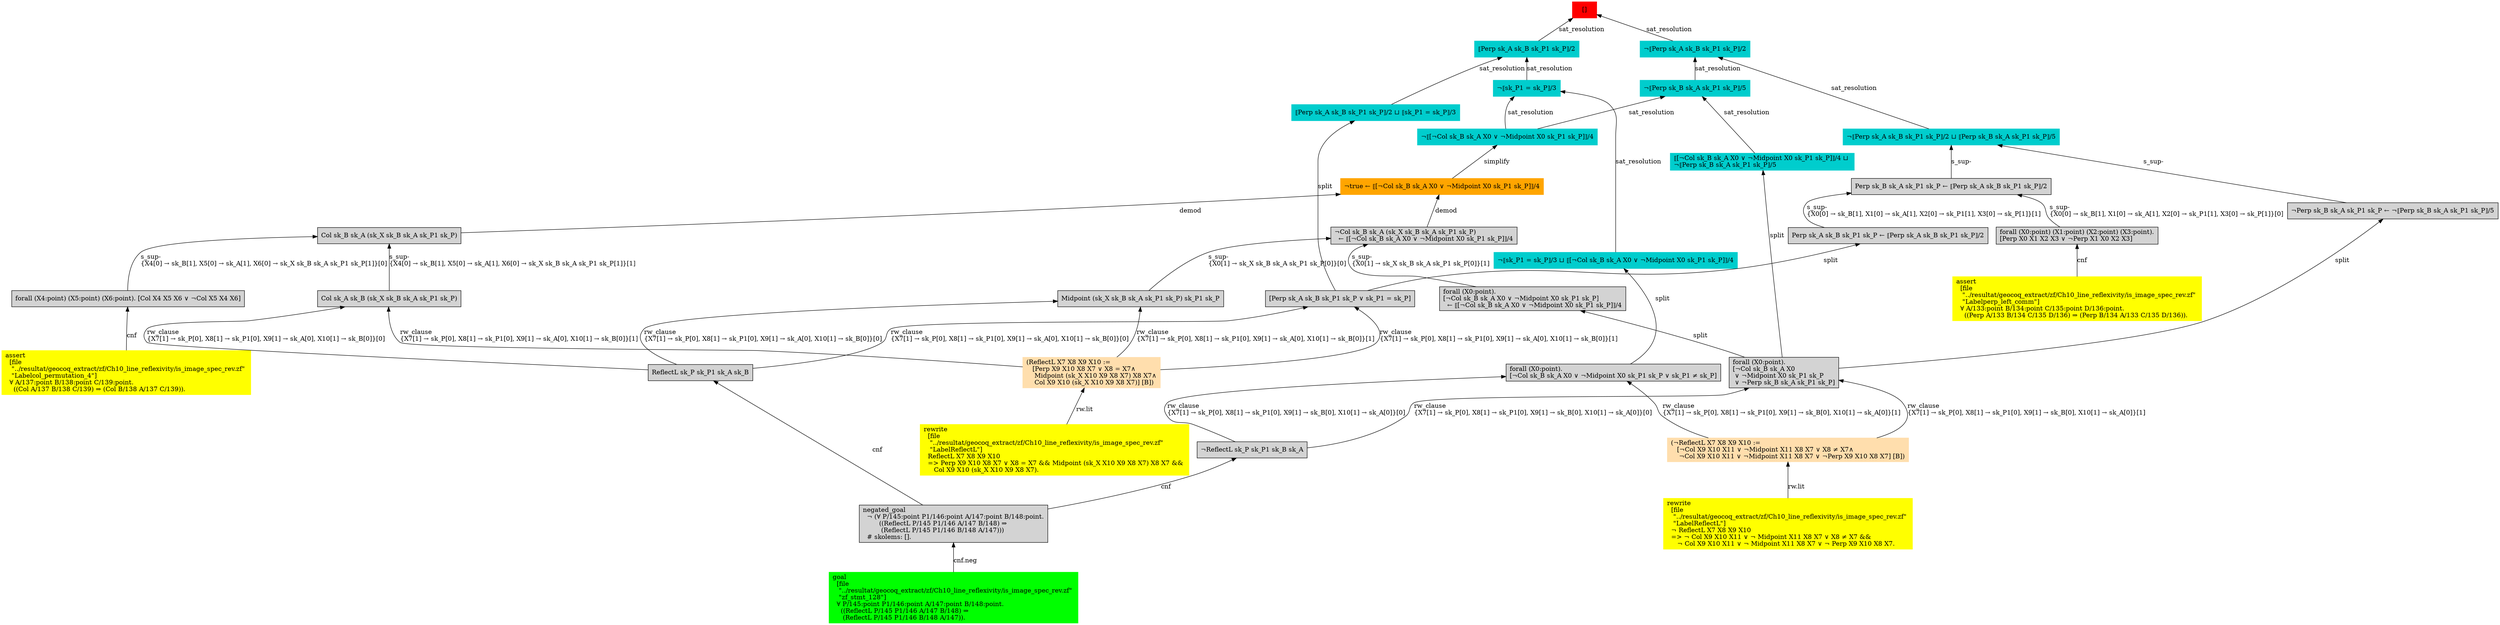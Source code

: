 digraph "unsat_graph" {
  vertex_0 [color=red, label="[]", shape=box, style=filled];
  vertex_0 -> vertex_1 [label="sat_resolution", dir="back"];
  vertex_1 [color=cyan3, shape=box, label="⟦Perp sk_A sk_B sk_P1 sk_P⟧/2\l", style=filled];
  vertex_1 -> vertex_2 [label="sat_resolution", dir="back"];
  vertex_2 [color=cyan3, shape=box, label="¬⟦sk_P1 = sk_P⟧/3\l", style=filled];
  vertex_2 -> vertex_3 [label="sat_resolution", dir="back"];
  vertex_3 [color=cyan3, shape=box, label="¬⟦[¬Col sk_B sk_A X0 ∨ ¬Midpoint X0 sk_P1 sk_P]⟧/4\l", style=filled];
  vertex_3 -> vertex_4 [label="simplify", dir="back"];
  vertex_4 [color=orange, shape=box, label="¬true ← ⟦[¬Col sk_B sk_A X0 ∨ ¬Midpoint X0 sk_P1 sk_P]⟧/4\l", style=filled];
  vertex_4 -> vertex_5 [label="demod", dir="back"];
  vertex_5 [shape=box, label="Col sk_B sk_A (sk_X sk_B sk_A sk_P1 sk_P)\l", style=filled];
  vertex_5 -> vertex_6 [label="s_sup-\l\{X4[0] → sk_B[1], X5[0] → sk_A[1], X6[0] → sk_X sk_B sk_A sk_P1 sk_P[1]\}[0]\l", dir="back"];
  vertex_6 [shape=box, label="forall (X4:point) (X5:point) (X6:point). [Col X4 X5 X6 ∨ ¬Col X5 X4 X6]\l", style=filled];
  vertex_6 -> vertex_7 [label="cnf", dir="back"];
  vertex_7 [color=yellow, shape=box, label="assert\l  [file\l   \"../resultat/geocoq_extract/zf/Ch10_line_reflexivity/is_image_spec_rev.zf\" \l   \"Labelcol_permutation_4\"]\l  ∀ A/137:point B/138:point C/139:point.\l    ((Col A/137 B/138 C/139) ⇒ (Col B/138 A/137 C/139)).\l", style=filled];
  vertex_5 -> vertex_8 [label="s_sup-\l\{X4[0] → sk_B[1], X5[0] → sk_A[1], X6[0] → sk_X sk_B sk_A sk_P1 sk_P[1]\}[1]\l", dir="back"];
  vertex_8 [shape=box, label="Col sk_A sk_B (sk_X sk_B sk_A sk_P1 sk_P)\l", style=filled];
  vertex_8 -> vertex_9 [label="rw_clause\l\{X7[1] → sk_P[0], X8[1] → sk_P1[0], X9[1] → sk_A[0], X10[1] → sk_B[0]\}[1]\l", dir="back"];
  vertex_9 [color=navajowhite, shape=box, label="(ReflectL X7 X8 X9 X10 :=\l   [Perp X9 X10 X8 X7 ∨ X8 = X7∧\l    Midpoint (sk_X X10 X9 X8 X7) X8 X7∧\l    Col X9 X10 (sk_X X10 X9 X8 X7)] [B])\l", style=filled];
  vertex_9 -> vertex_10 [label="rw.lit", dir="back"];
  vertex_10 [color=yellow, shape=box, label="rewrite\l  [file\l   \"../resultat/geocoq_extract/zf/Ch10_line_reflexivity/is_image_spec_rev.zf\" \l   \"LabelReflectL\"]\l  ReflectL X7 X8 X9 X10\l  =\> Perp X9 X10 X8 X7 ∨ X8 = X7 && Midpoint (sk_X X10 X9 X8 X7) X8 X7 && \l     Col X9 X10 (sk_X X10 X9 X8 X7).\l", style=filled];
  vertex_8 -> vertex_11 [label="rw_clause\l\{X7[1] → sk_P[0], X8[1] → sk_P1[0], X9[1] → sk_A[0], X10[1] → sk_B[0]\}[0]\l", dir="back"];
  vertex_11 [shape=box, label="ReflectL sk_P sk_P1 sk_A sk_B\l", style=filled];
  vertex_11 -> vertex_12 [label="cnf", dir="back"];
  vertex_12 [shape=box, label="negated_goal\l  ¬ (∀ P/145:point P1/146:point A/147:point B/148:point.\l        ((ReflectL P/145 P1/146 A/147 B/148) ⇒\l         (ReflectL P/145 P1/146 B/148 A/147)))\l  # skolems: [].\l", style=filled];
  vertex_12 -> vertex_13 [label="cnf.neg", dir="back"];
  vertex_13 [color=green, shape=box, label="goal\l  [file\l   \"../resultat/geocoq_extract/zf/Ch10_line_reflexivity/is_image_spec_rev.zf\" \l   \"zf_stmt_128\"]\l  ∀ P/145:point P1/146:point A/147:point B/148:point.\l    ((ReflectL P/145 P1/146 A/147 B/148) ⇒\l     (ReflectL P/145 P1/146 B/148 A/147)).\l", style=filled];
  vertex_4 -> vertex_14 [label="demod", dir="back"];
  vertex_14 [shape=box, label="¬Col sk_B sk_A (sk_X sk_B sk_A sk_P1 sk_P)\l  ← ⟦[¬Col sk_B sk_A X0 ∨ ¬Midpoint X0 sk_P1 sk_P]⟧/4\l", style=filled];
  vertex_14 -> vertex_15 [label="s_sup-\l\{X0[1] → sk_X sk_B sk_A sk_P1 sk_P[0]\}[1]\l", dir="back"];
  vertex_15 [shape=box, label="forall (X0:point).\l[¬Col sk_B sk_A X0 ∨ ¬Midpoint X0 sk_P1 sk_P]\l  ← ⟦[¬Col sk_B sk_A X0 ∨ ¬Midpoint X0 sk_P1 sk_P]⟧/4\l", style=filled];
  vertex_15 -> vertex_16 [label="split", dir="back"];
  vertex_16 [shape=box, label="forall (X0:point).\l[¬Col sk_B sk_A X0\l ∨ ¬Midpoint X0 sk_P1 sk_P\l ∨ ¬Perp sk_B sk_A sk_P1 sk_P]\l", style=filled];
  vertex_16 -> vertex_17 [label="rw_clause\l\{X7[1] → sk_P[0], X8[1] → sk_P1[0], X9[1] → sk_B[0], X10[1] → sk_A[0]\}[1]\l", dir="back"];
  vertex_17 [color=navajowhite, shape=box, label="(¬ReflectL X7 X8 X9 X10 :=\l   [¬Col X9 X10 X11 ∨ ¬Midpoint X11 X8 X7 ∨ X8 ≠ X7∧\l    ¬Col X9 X10 X11 ∨ ¬Midpoint X11 X8 X7 ∨ ¬Perp X9 X10 X8 X7] [B])\l", style=filled];
  vertex_17 -> vertex_18 [label="rw.lit", dir="back"];
  vertex_18 [color=yellow, shape=box, label="rewrite\l  [file\l   \"../resultat/geocoq_extract/zf/Ch10_line_reflexivity/is_image_spec_rev.zf\" \l   \"LabelReflectL\"]\l  ¬ ReflectL X7 X8 X9 X10\l  =\> ¬ Col X9 X10 X11 ∨ ¬ Midpoint X11 X8 X7 ∨ X8 ≠ X7 && \l     ¬ Col X9 X10 X11 ∨ ¬ Midpoint X11 X8 X7 ∨ ¬ Perp X9 X10 X8 X7.\l", style=filled];
  vertex_16 -> vertex_19 [label="rw_clause\l\{X7[1] → sk_P[0], X8[1] → sk_P1[0], X9[1] → sk_B[0], X10[1] → sk_A[0]\}[0]\l", dir="back"];
  vertex_19 [shape=box, label="¬ReflectL sk_P sk_P1 sk_B sk_A\l", style=filled];
  vertex_19 -> vertex_12 [label="cnf", dir="back"];
  vertex_14 -> vertex_20 [label="s_sup-\l\{X0[1] → sk_X sk_B sk_A sk_P1 sk_P[0]\}[0]\l", dir="back"];
  vertex_20 [shape=box, label="Midpoint (sk_X sk_B sk_A sk_P1 sk_P) sk_P1 sk_P\l", style=filled];
  vertex_20 -> vertex_9 [label="rw_clause\l\{X7[1] → sk_P[0], X8[1] → sk_P1[0], X9[1] → sk_A[0], X10[1] → sk_B[0]\}[1]\l", dir="back"];
  vertex_20 -> vertex_11 [label="rw_clause\l\{X7[1] → sk_P[0], X8[1] → sk_P1[0], X9[1] → sk_A[0], X10[1] → sk_B[0]\}[0]\l", dir="back"];
  vertex_2 -> vertex_21 [label="sat_resolution", dir="back"];
  vertex_21 [color=cyan3, shape=box, label="¬⟦sk_P1 = sk_P⟧/3 ⊔ ⟦[¬Col sk_B sk_A X0 ∨ ¬Midpoint X0 sk_P1 sk_P]⟧/4\l", style=filled];
  vertex_21 -> vertex_22 [label="split", dir="back"];
  vertex_22 [shape=box, label="forall (X0:point).\l[¬Col sk_B sk_A X0 ∨ ¬Midpoint X0 sk_P1 sk_P ∨ sk_P1 ≠ sk_P]\l", style=filled];
  vertex_22 -> vertex_17 [label="rw_clause\l\{X7[1] → sk_P[0], X8[1] → sk_P1[0], X9[1] → sk_B[0], X10[1] → sk_A[0]\}[1]\l", dir="back"];
  vertex_22 -> vertex_19 [label="rw_clause\l\{X7[1] → sk_P[0], X8[1] → sk_P1[0], X9[1] → sk_B[0], X10[1] → sk_A[0]\}[0]\l", dir="back"];
  vertex_1 -> vertex_23 [label="sat_resolution", dir="back"];
  vertex_23 [color=cyan3, shape=box, label="⟦Perp sk_A sk_B sk_P1 sk_P⟧/2 ⊔ ⟦sk_P1 = sk_P⟧/3\l", style=filled];
  vertex_23 -> vertex_24 [label="split", dir="back"];
  vertex_24 [shape=box, label="[Perp sk_A sk_B sk_P1 sk_P ∨ sk_P1 = sk_P]\l", style=filled];
  vertex_24 -> vertex_9 [label="rw_clause\l\{X7[1] → sk_P[0], X8[1] → sk_P1[0], X9[1] → sk_A[0], X10[1] → sk_B[0]\}[1]\l", dir="back"];
  vertex_24 -> vertex_11 [label="rw_clause\l\{X7[1] → sk_P[0], X8[1] → sk_P1[0], X9[1] → sk_A[0], X10[1] → sk_B[0]\}[0]\l", dir="back"];
  vertex_0 -> vertex_25 [label="sat_resolution", dir="back"];
  vertex_25 [color=cyan3, shape=box, label="¬⟦Perp sk_A sk_B sk_P1 sk_P⟧/2\l", style=filled];
  vertex_25 -> vertex_26 [label="sat_resolution", dir="back"];
  vertex_26 [color=cyan3, shape=box, label="¬⟦Perp sk_B sk_A sk_P1 sk_P⟧/5\l", style=filled];
  vertex_26 -> vertex_3 [label="sat_resolution", dir="back"];
  vertex_26 -> vertex_27 [label="sat_resolution", dir="back"];
  vertex_27 [color=cyan3, shape=box, label="⟦[¬Col sk_B sk_A X0 ∨ ¬Midpoint X0 sk_P1 sk_P]⟧/4 ⊔ \l¬⟦Perp sk_B sk_A sk_P1 sk_P⟧/5\l", style=filled];
  vertex_27 -> vertex_16 [label="split", dir="back"];
  vertex_25 -> vertex_28 [label="sat_resolution", dir="back"];
  vertex_28 [color=cyan3, shape=box, label="¬⟦Perp sk_A sk_B sk_P1 sk_P⟧/2 ⊔ ⟦Perp sk_B sk_A sk_P1 sk_P⟧/5\l", style=filled];
  vertex_28 -> vertex_29 [label="s_sup-\l", dir="back"];
  vertex_29 [shape=box, label="¬Perp sk_B sk_A sk_P1 sk_P ← ¬⟦Perp sk_B sk_A sk_P1 sk_P⟧/5\l", style=filled];
  vertex_29 -> vertex_16 [label="split", dir="back"];
  vertex_28 -> vertex_30 [label="s_sup-\l", dir="back"];
  vertex_30 [shape=box, label="Perp sk_B sk_A sk_P1 sk_P ← ⟦Perp sk_A sk_B sk_P1 sk_P⟧/2\l", style=filled];
  vertex_30 -> vertex_31 [label="s_sup-\l\{X0[0] → sk_B[1], X1[0] → sk_A[1], X2[0] → sk_P1[1], X3[0] → sk_P[1]\}[0]\l", dir="back"];
  vertex_31 [shape=box, label="forall (X0:point) (X1:point) (X2:point) (X3:point).\l[Perp X0 X1 X2 X3 ∨ ¬Perp X1 X0 X2 X3]\l", style=filled];
  vertex_31 -> vertex_32 [label="cnf", dir="back"];
  vertex_32 [color=yellow, shape=box, label="assert\l  [file\l   \"../resultat/geocoq_extract/zf/Ch10_line_reflexivity/is_image_spec_rev.zf\" \l   \"Labelperp_left_comm\"]\l  ∀ A/133:point B/134:point C/135:point D/136:point.\l    ((Perp A/133 B/134 C/135 D/136) ⇒ (Perp B/134 A/133 C/135 D/136)).\l", style=filled];
  vertex_30 -> vertex_33 [label="s_sup-\l\{X0[0] → sk_B[1], X1[0] → sk_A[1], X2[0] → sk_P1[1], X3[0] → sk_P[1]\}[1]\l", dir="back"];
  vertex_33 [shape=box, label="Perp sk_A sk_B sk_P1 sk_P ← ⟦Perp sk_A sk_B sk_P1 sk_P⟧/2\l", style=filled];
  vertex_33 -> vertex_24 [label="split", dir="back"];
  }


